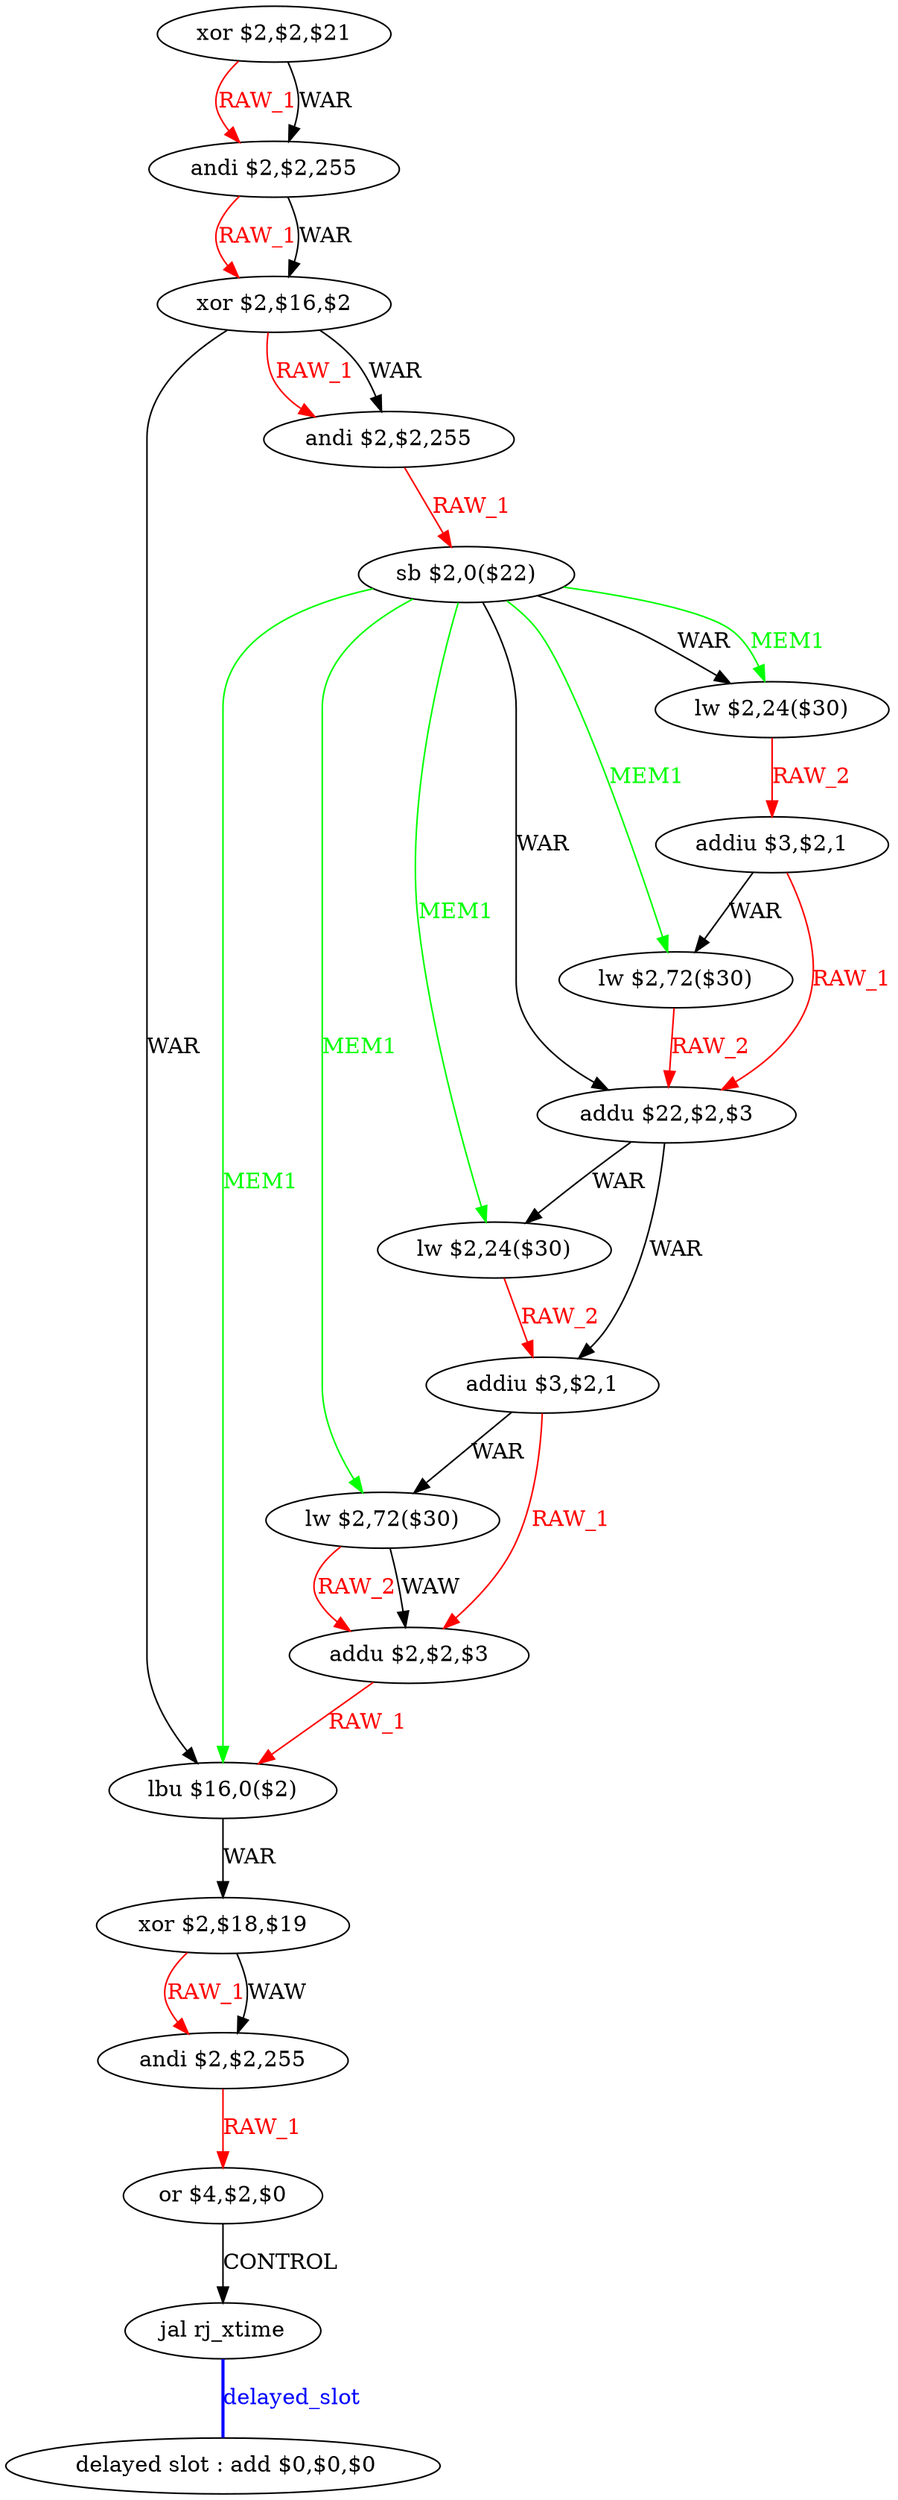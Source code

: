 digraph G1 {
node [shape = ellipse];
i18 [label = " delayed slot : add $0,$0,$0"] ;
i17 ->  i18 [style = bold, dir= none, fontcolor = blue, color = blue, label= "delayed_slot"];
i17 [label = "jal rj_xtime"] ;
i0 [label = "xor $2,$2,$21"] ;
i0 ->  i1 [color = red, fontcolor = red, label= "RAW_1"];
i0 ->  i1 [label= "WAR"];
i1 [label = "andi $2,$2,255"] ;
i1 ->  i2 [color = red, fontcolor = red, label= "RAW_1"];
i1 ->  i2 [label= "WAR"];
i2 [label = "xor $2,$16,$2"] ;
i2 ->  i13 [label= "WAR"];
i2 ->  i3 [color = red, fontcolor = red, label= "RAW_1"];
i2 ->  i3 [label= "WAR"];
i13 [label = "lbu $16,0($2)"] ;
i13 ->  i14 [label= "WAR"];
i14 [label = "xor $2,$18,$19"] ;
i14 ->  i15 [color = red, fontcolor = red, label= "RAW_1"];
i14 ->  i15 [label= "WAW"];
i15 [label = "andi $2,$2,255"] ;
i15 ->  i16 [color = red, fontcolor = red, label= "RAW_1"];
i16 [label = "or $4,$2,$0"] ;
i16 ->  i17 [label= "CONTROL"];
i3 [label = "andi $2,$2,255"] ;
i3 ->  i4 [color = red, fontcolor = red, label= "RAW_1"];
i4 [label = "sb $2,0($22)"] ;
i4 ->  i13 [color = green, fontcolor = green, label= "MEM1"];
i4 ->  i11 [color = green, fontcolor = green, label= "MEM1"];
i4 ->  i9 [color = green, fontcolor = green, label= "MEM1"];
i4 ->  i8 [label= "WAR"];
i4 ->  i7 [color = green, fontcolor = green, label= "MEM1"];
i4 ->  i5 [label= "WAR"];
i4 ->  i5 [color = green, fontcolor = green, label= "MEM1"];
i11 [label = "lw $2,72($30)"] ;
i11 ->  i12 [color = red, fontcolor = red, label= "RAW_2"];
i11 ->  i12 [label= "WAW"];
i12 [label = "addu $2,$2,$3"] ;
i12 ->  i13 [color = red, fontcolor = red, label= "RAW_1"];
i9 [label = "lw $2,24($30)"] ;
i9 ->  i10 [color = red, fontcolor = red, label= "RAW_2"];
i10 [label = "addiu $3,$2,1"] ;
i10 ->  i12 [color = red, fontcolor = red, label= "RAW_1"];
i10 ->  i11 [label= "WAR"];
i8 [label = "addu $22,$2,$3"] ;
i8 ->  i10 [label= "WAR"];
i8 ->  i9 [label= "WAR"];
i7 [label = "lw $2,72($30)"] ;
i7 ->  i8 [color = red, fontcolor = red, label= "RAW_2"];
i5 [label = "lw $2,24($30)"] ;
i5 ->  i6 [color = red, fontcolor = red, label= "RAW_2"];
i6 [label = "addiu $3,$2,1"] ;
i6 ->  i8 [color = red, fontcolor = red, label= "RAW_1"];
i6 ->  i7 [label= "WAR"];
}
